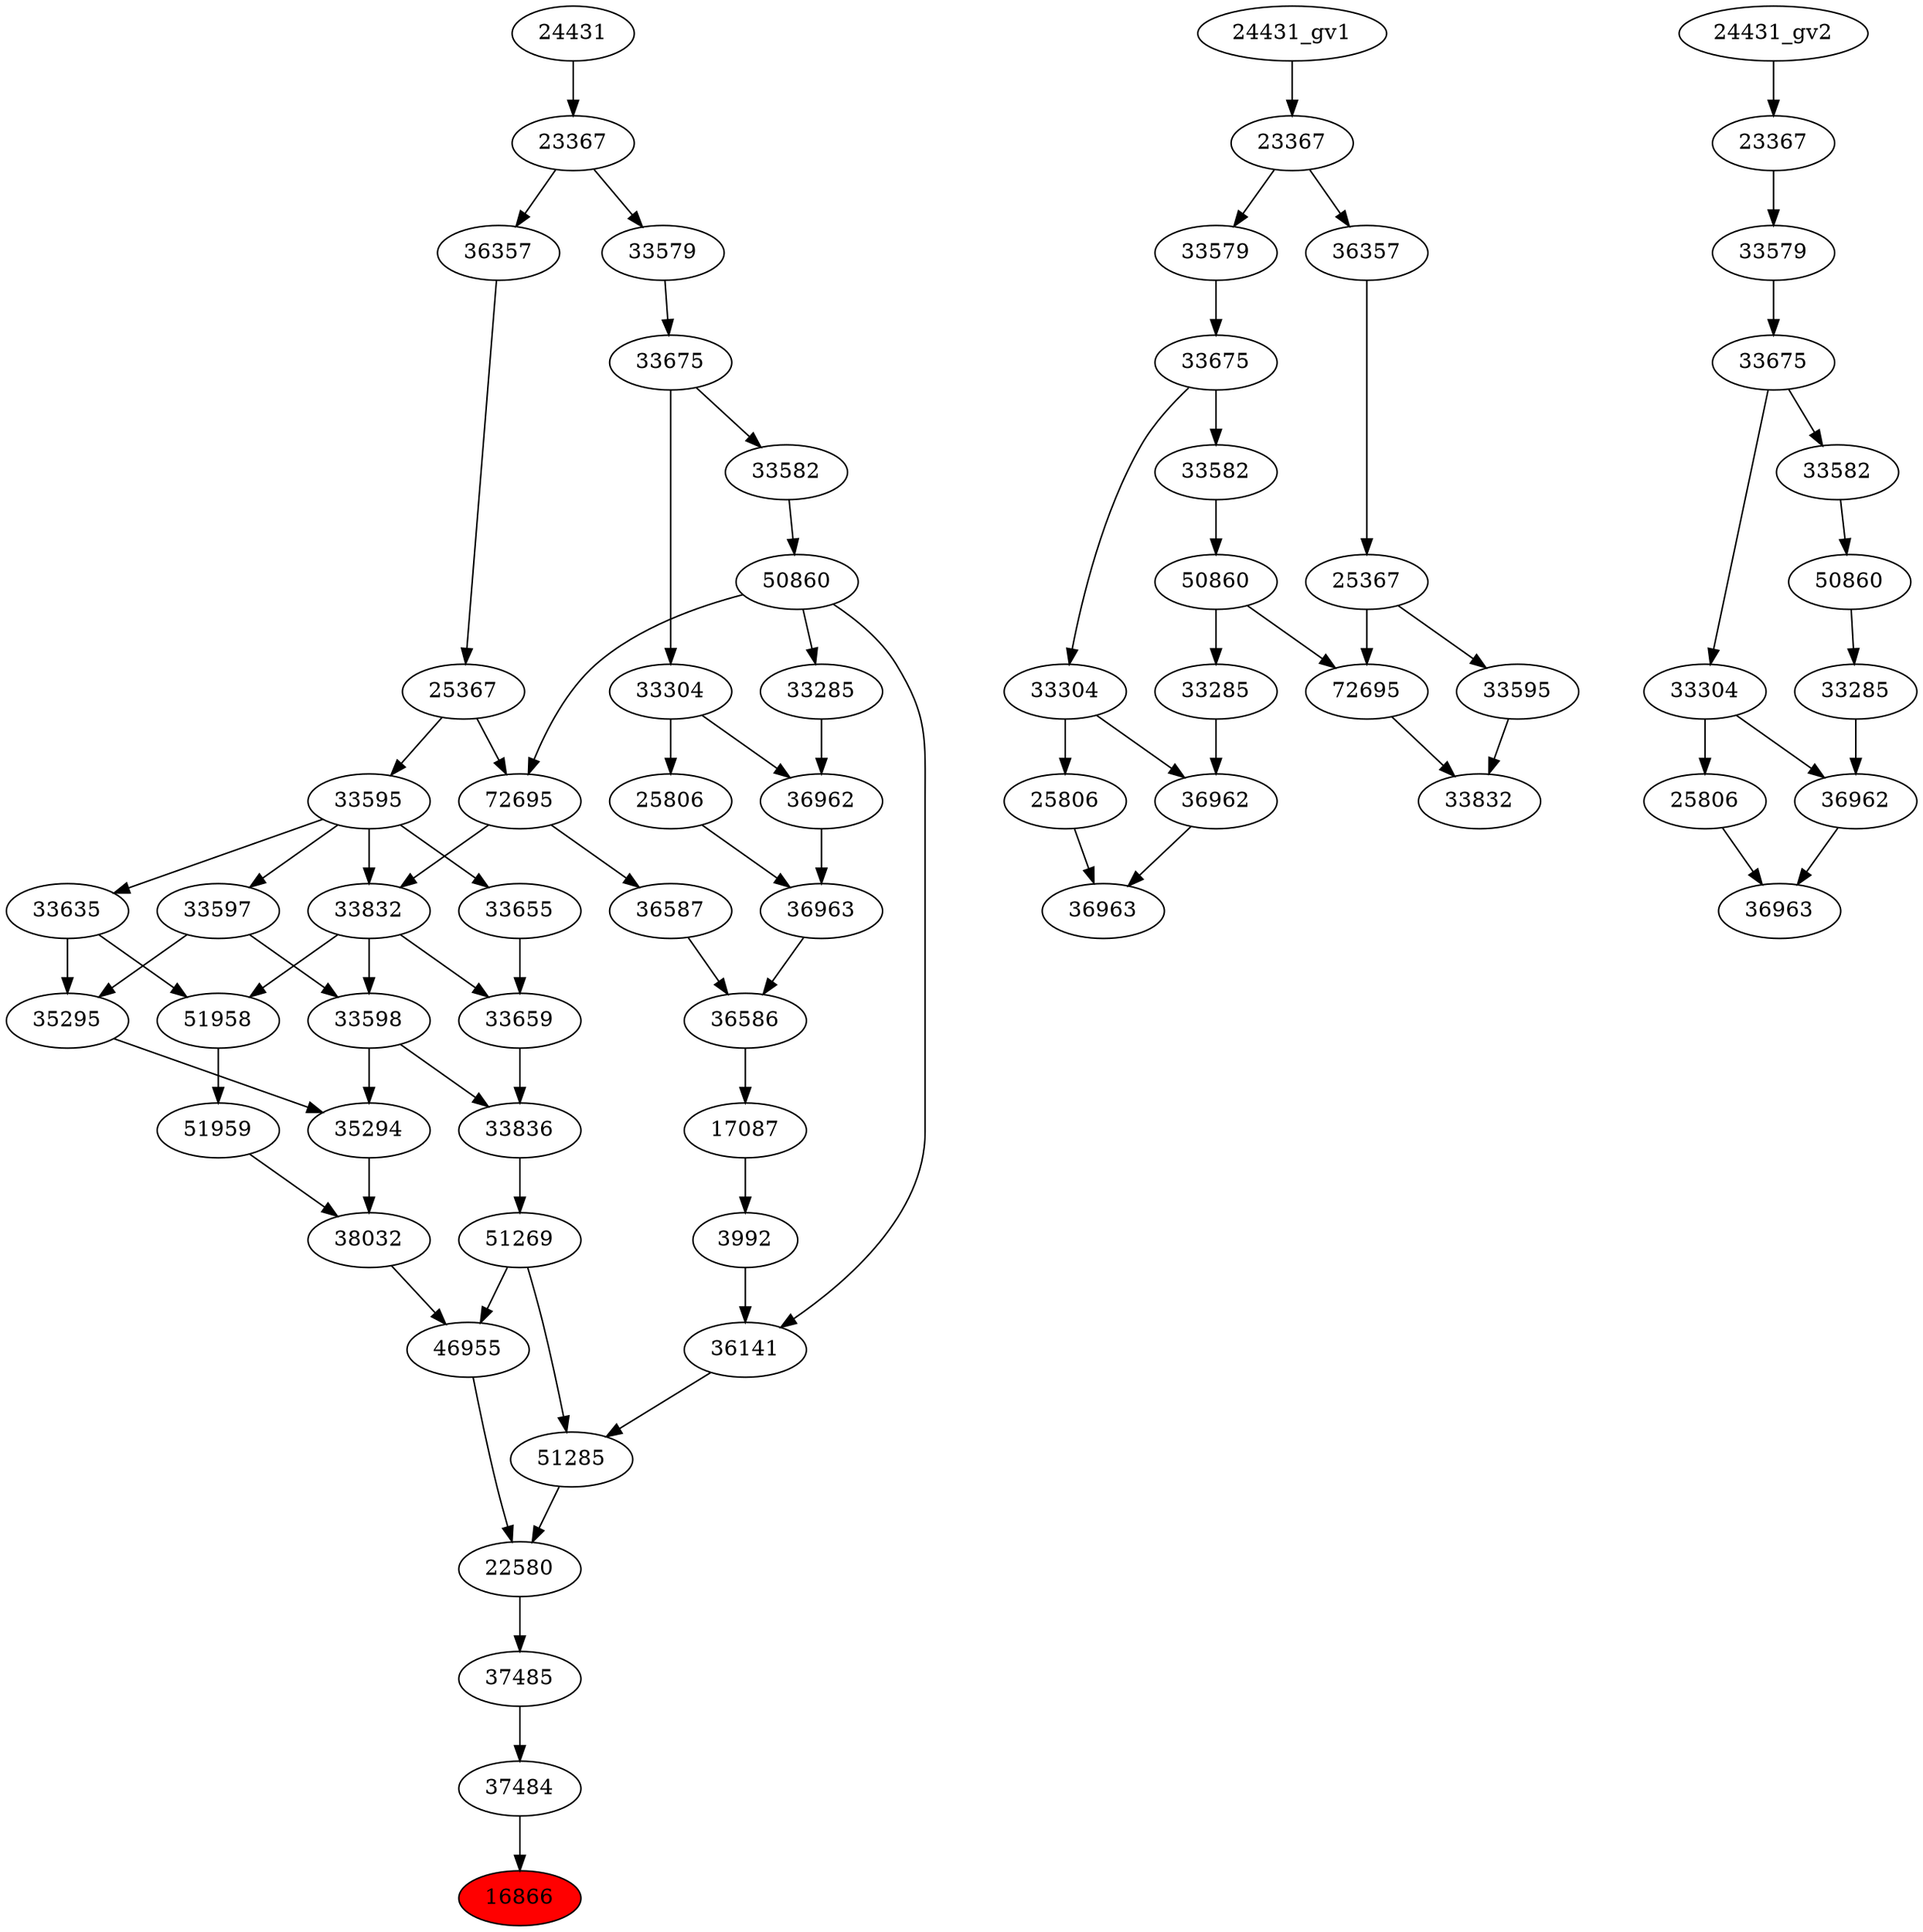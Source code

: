 strict digraph root {
	node [label="\N"];
	{
		node [fillcolor="",
			label="\N",
			style=""
		];
		16866		 [fillcolor=red,
			label=16866,
			style=filled];
		37484		 [label=37484];
		37484 -> 16866;
		37485		 [label=37485];
		37485 -> 37484;
		22580		 [label=22580];
		22580 -> 37485;
		46955		 [label=46955];
		46955 -> 22580;
		51285		 [label=51285];
		51285 -> 22580;
		38032		 [label=38032];
		38032 -> 46955;
		51269		 [label=51269];
		51269 -> 46955;
		51269 -> 51285;
		36141		 [label=36141];
		36141 -> 51285;
		35294		 [label=35294];
		35294 -> 38032;
		51959		 [label=51959];
		51959 -> 38032;
		33836		 [label=33836];
		33836 -> 51269;
		50860		 [label=50860];
		50860 -> 36141;
		72695		 [label=72695];
		50860 -> 72695;
		33285		 [label=33285];
		50860 -> 33285;
		3992		 [label=3992];
		3992 -> 36141;
		33598		 [label=33598];
		33598 -> 35294;
		33598 -> 33836;
		35295		 [label=35295];
		35295 -> 35294;
		51958		 [label=51958];
		51958 -> 51959;
		33659		 [label=33659];
		33659 -> 33836;
		33582		 [label=33582];
		33582 -> 50860;
		17087		 [label=17087];
		17087 -> 3992;
		33597		 [label=33597];
		33597 -> 33598;
		33597 -> 35295;
		33832		 [label=33832];
		33832 -> 33598;
		33832 -> 51958;
		33832 -> 33659;
		33635		 [label=33635];
		33635 -> 35295;
		33635 -> 51958;
		33655		 [label=33655];
		33655 -> 33659;
		33675		 [label=33675];
		33675 -> 33582;
		33304		 [label=33304];
		33675 -> 33304;
		36586		 [label=36586];
		36586 -> 17087;
		33595		 [label=33595];
		33595 -> 33597;
		33595 -> 33832;
		33595 -> 33635;
		33595 -> 33655;
		72695 -> 33832;
		36587		 [label=36587];
		72695 -> 36587;
		33579		 [label=33579];
		33579 -> 33675;
		36587 -> 36586;
		36963		 [label=36963];
		36963 -> 36586;
		25367		 [label=25367];
		25367 -> 33595;
		25367 -> 72695;
		23367		 [label=23367];
		23367 -> 33579;
		36357		 [label=36357];
		23367 -> 36357;
		36962		 [label=36962];
		36962 -> 36963;
		25806		 [label=25806];
		25806 -> 36963;
		36357 -> 25367;
		24431		 [label=24431];
		24431 -> 23367;
		33285 -> 36962;
		33304 -> 36962;
		33304 -> 25806;
	}
	{
		node [label="\N"];
		"50860_gv1"		 [label=50860];
		"72695_gv1"		 [label=72695];
		"50860_gv1" -> "72695_gv1";
		"33285_gv1"		 [label=33285];
		"50860_gv1" -> "33285_gv1";
		"33582_gv1"		 [label=33582];
		"33582_gv1" -> "50860_gv1";
		"33675_gv1"		 [label=33675];
		"33675_gv1" -> "33582_gv1";
		"33304_gv1"		 [label=33304];
		"33675_gv1" -> "33304_gv1";
		"33832_gv1"		 [label=33832];
		"72695_gv1" -> "33832_gv1";
		"33595_gv1"		 [label=33595];
		"33595_gv1" -> "33832_gv1";
		"33579_gv1"		 [label=33579];
		"33579_gv1" -> "33675_gv1";
		"25367_gv1"		 [label=25367];
		"25367_gv1" -> "72695_gv1";
		"25367_gv1" -> "33595_gv1";
		"23367_gv1"		 [label=23367];
		"23367_gv1" -> "33579_gv1";
		"36357_gv1"		 [label=36357];
		"23367_gv1" -> "36357_gv1";
		"36963_gv1"		 [label=36963];
		"36962_gv1"		 [label=36962];
		"36962_gv1" -> "36963_gv1";
		"25806_gv1"		 [label=25806];
		"25806_gv1" -> "36963_gv1";
		"36357_gv1" -> "25367_gv1";
		"24431_gv1" -> "23367_gv1";
		"33285_gv1" -> "36962_gv1";
		"33304_gv1" -> "36962_gv1";
		"33304_gv1" -> "25806_gv1";
	}
	{
		node [label="\N"];
		"36963_gv2"		 [label=36963];
		"36962_gv2"		 [label=36962];
		"36962_gv2" -> "36963_gv2";
		"25806_gv2"		 [label=25806];
		"25806_gv2" -> "36963_gv2";
		"33285_gv2"		 [label=33285];
		"33285_gv2" -> "36962_gv2";
		"33304_gv2"		 [label=33304];
		"33304_gv2" -> "36962_gv2";
		"33304_gv2" -> "25806_gv2";
		"50860_gv2"		 [label=50860];
		"50860_gv2" -> "33285_gv2";
		"33675_gv2"		 [label=33675];
		"33675_gv2" -> "33304_gv2";
		"33582_gv2"		 [label=33582];
		"33675_gv2" -> "33582_gv2";
		"33582_gv2" -> "50860_gv2";
		"33579_gv2"		 [label=33579];
		"33579_gv2" -> "33675_gv2";
		"23367_gv2"		 [label=23367];
		"23367_gv2" -> "33579_gv2";
		"24431_gv2" -> "23367_gv2";
	}
}
